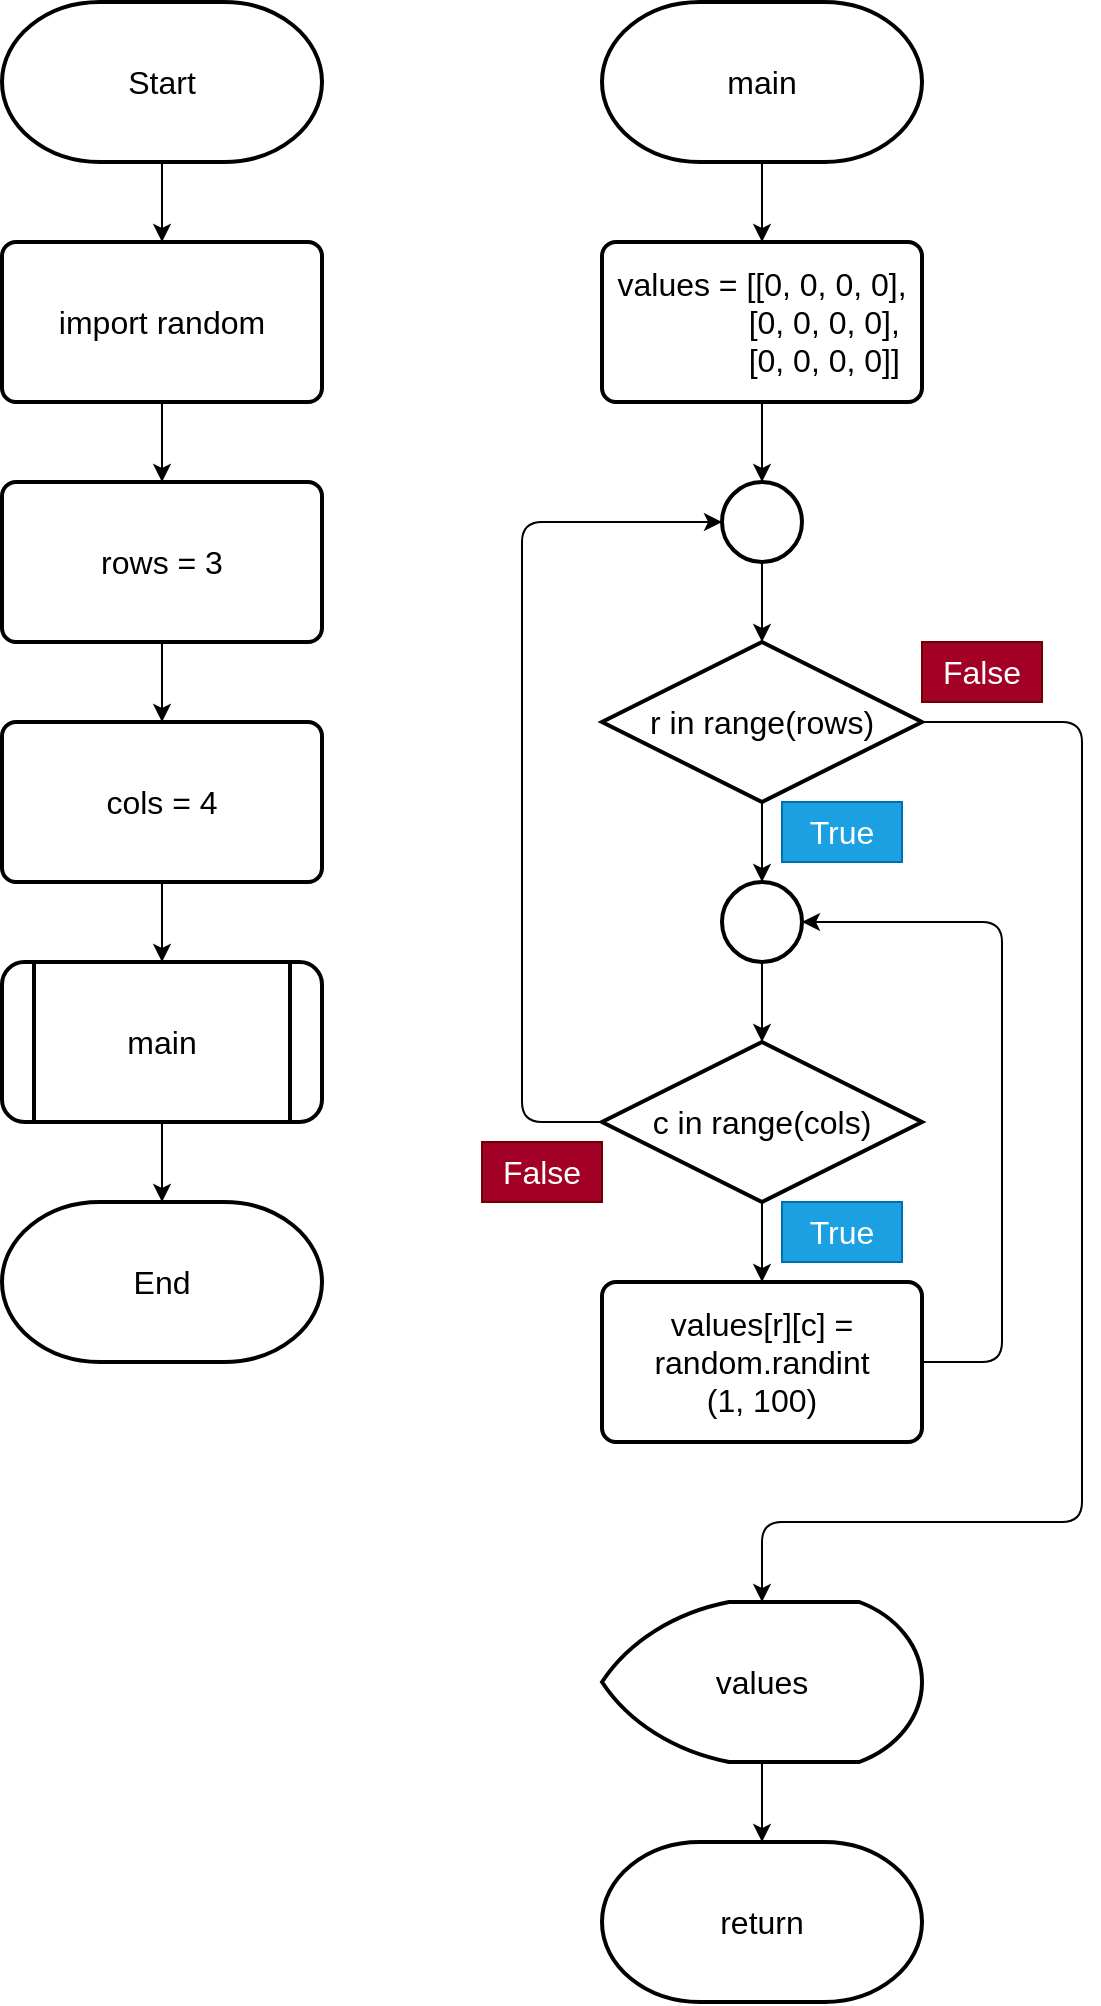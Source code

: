 <mxfile>
    <diagram id="_nEHu7xgE1sbylEDyJUI" name="Page-1">
        <mxGraphModel dx="1880" dy="926" grid="1" gridSize="10" guides="1" tooltips="1" connect="1" arrows="1" fold="1" page="0" pageScale="1" pageWidth="850" pageHeight="1100" math="0" shadow="0">
            <root>
                <mxCell id="0"/>
                <mxCell id="1" parent="0"/>
                <mxCell id="14" value="" style="edgeStyle=none;html=1;fontSize=16;" edge="1" parent="1" source="2" target="4">
                    <mxGeometry relative="1" as="geometry"/>
                </mxCell>
                <mxCell id="2" value="&lt;font style=&quot;font-size: 16px;&quot;&gt;Start&lt;/font&gt;" style="strokeWidth=2;html=1;shape=mxgraph.flowchart.terminator;whiteSpace=wrap;" vertex="1" parent="1">
                    <mxGeometry x="160" y="120" width="160" height="80" as="geometry"/>
                </mxCell>
                <mxCell id="3" value="&lt;font style=&quot;font-size: 16px;&quot;&gt;End&lt;br&gt;&lt;/font&gt;" style="strokeWidth=2;html=1;shape=mxgraph.flowchart.terminator;whiteSpace=wrap;" vertex="1" parent="1">
                    <mxGeometry x="160" y="720" width="160" height="80" as="geometry"/>
                </mxCell>
                <mxCell id="15" value="" style="edgeStyle=none;html=1;fontSize=16;" edge="1" parent="1" source="4" target="5">
                    <mxGeometry relative="1" as="geometry"/>
                </mxCell>
                <mxCell id="4" value="import random" style="rounded=1;whiteSpace=wrap;html=1;absoluteArcSize=1;arcSize=14;strokeWidth=2;fontSize=16;" vertex="1" parent="1">
                    <mxGeometry x="160" y="240" width="160" height="80" as="geometry"/>
                </mxCell>
                <mxCell id="16" value="" style="edgeStyle=none;html=1;fontSize=16;" edge="1" parent="1" source="5" target="6">
                    <mxGeometry relative="1" as="geometry"/>
                </mxCell>
                <mxCell id="5" value="rows = 3" style="rounded=1;whiteSpace=wrap;html=1;absoluteArcSize=1;arcSize=14;strokeWidth=2;fontSize=16;" vertex="1" parent="1">
                    <mxGeometry x="160" y="360" width="160" height="80" as="geometry"/>
                </mxCell>
                <mxCell id="12" value="" style="edgeStyle=none;html=1;fontSize=16;" edge="1" parent="1" source="6" target="11">
                    <mxGeometry relative="1" as="geometry"/>
                </mxCell>
                <mxCell id="6" value="cols = 4" style="rounded=1;whiteSpace=wrap;html=1;absoluteArcSize=1;arcSize=14;strokeWidth=2;fontSize=16;" vertex="1" parent="1">
                    <mxGeometry x="160" y="480" width="160" height="80" as="geometry"/>
                </mxCell>
                <mxCell id="13" value="" style="edgeStyle=none;html=1;fontSize=16;" edge="1" parent="1" source="11" target="3">
                    <mxGeometry relative="1" as="geometry"/>
                </mxCell>
                <mxCell id="11" value="main" style="shape=process;whiteSpace=wrap;html=1;backgroundOutline=1;fontSize=16;rounded=1;arcSize=14;strokeWidth=2;" vertex="1" parent="1">
                    <mxGeometry x="160" y="600" width="160" height="80" as="geometry"/>
                </mxCell>
                <mxCell id="19" value="" style="edgeStyle=none;html=1;fontSize=16;" edge="1" parent="1" source="17" target="18">
                    <mxGeometry relative="1" as="geometry"/>
                </mxCell>
                <mxCell id="17" value="&lt;font style=&quot;font-size: 16px;&quot;&gt;main&lt;/font&gt;" style="strokeWidth=2;html=1;shape=mxgraph.flowchart.terminator;whiteSpace=wrap;" vertex="1" parent="1">
                    <mxGeometry x="460" y="120" width="160" height="80" as="geometry"/>
                </mxCell>
                <mxCell id="29" value="" style="edgeStyle=none;html=1;fontSize=16;" edge="1" parent="1" source="18" target="28">
                    <mxGeometry relative="1" as="geometry"/>
                </mxCell>
                <mxCell id="18" value="&lt;div&gt;values = [[0, 0, 0, 0],&lt;/div&gt;&lt;div&gt;&amp;nbsp; &amp;nbsp; &amp;nbsp; &amp;nbsp; &amp;nbsp; &amp;nbsp; &amp;nbsp; [0, 0, 0, 0],&lt;/div&gt;&lt;div&gt;&amp;nbsp; &amp;nbsp; &amp;nbsp; &amp;nbsp; &amp;nbsp; &amp;nbsp; &amp;nbsp; [0, 0, 0, 0]]&lt;/div&gt;" style="rounded=1;whiteSpace=wrap;html=1;absoluteArcSize=1;arcSize=14;strokeWidth=2;fontSize=16;" vertex="1" parent="1">
                    <mxGeometry x="460" y="240" width="160" height="80" as="geometry"/>
                </mxCell>
                <mxCell id="26" value="" style="edgeStyle=none;html=1;fontSize=16;" edge="1" parent="1" source="20" target="25">
                    <mxGeometry relative="1" as="geometry"/>
                </mxCell>
                <mxCell id="35" style="edgeStyle=none;html=1;fontSize=16;" edge="1" parent="1" source="20" target="34">
                    <mxGeometry relative="1" as="geometry">
                        <Array as="points">
                            <mxPoint x="700" y="480"/>
                            <mxPoint x="700" y="880"/>
                            <mxPoint x="540" y="880"/>
                        </Array>
                    </mxGeometry>
                </mxCell>
                <mxCell id="20" value="r in range(rows)" style="strokeWidth=2;html=1;shape=mxgraph.flowchart.decision;whiteSpace=wrap;fontSize=16;" vertex="1" parent="1">
                    <mxGeometry x="460" y="440" width="160" height="80" as="geometry"/>
                </mxCell>
                <mxCell id="24" value="" style="edgeStyle=none;html=1;fontSize=16;" edge="1" parent="1" source="21" target="22">
                    <mxGeometry relative="1" as="geometry"/>
                </mxCell>
                <mxCell id="33" style="edgeStyle=none;html=1;entryX=0;entryY=0.5;entryDx=0;entryDy=0;entryPerimeter=0;fontSize=16;" edge="1" parent="1" source="21" target="28">
                    <mxGeometry relative="1" as="geometry">
                        <Array as="points">
                            <mxPoint x="420" y="680"/>
                            <mxPoint x="420" y="380"/>
                        </Array>
                    </mxGeometry>
                </mxCell>
                <mxCell id="21" value="c in range(cols)" style="strokeWidth=2;html=1;shape=mxgraph.flowchart.decision;whiteSpace=wrap;fontSize=16;" vertex="1" parent="1">
                    <mxGeometry x="460" y="640" width="160" height="80" as="geometry"/>
                </mxCell>
                <mxCell id="32" style="edgeStyle=none;html=1;entryX=1;entryY=0.5;entryDx=0;entryDy=0;entryPerimeter=0;fontSize=16;" edge="1" parent="1" source="22" target="25">
                    <mxGeometry relative="1" as="geometry">
                        <Array as="points">
                            <mxPoint x="660" y="800"/>
                            <mxPoint x="660" y="580"/>
                        </Array>
                    </mxGeometry>
                </mxCell>
                <mxCell id="22" value="values[r][c] = random.randint&lt;br&gt;(1, 100)" style="rounded=1;whiteSpace=wrap;html=1;absoluteArcSize=1;arcSize=14;strokeWidth=2;fontSize=16;" vertex="1" parent="1">
                    <mxGeometry x="460" y="760" width="160" height="80" as="geometry"/>
                </mxCell>
                <mxCell id="27" value="" style="edgeStyle=none;html=1;fontSize=16;" edge="1" parent="1" source="25" target="21">
                    <mxGeometry relative="1" as="geometry"/>
                </mxCell>
                <mxCell id="25" value="" style="strokeWidth=2;html=1;shape=mxgraph.flowchart.start_2;whiteSpace=wrap;fontSize=16;" vertex="1" parent="1">
                    <mxGeometry x="520" y="560" width="40" height="40" as="geometry"/>
                </mxCell>
                <mxCell id="30" value="" style="edgeStyle=none;html=1;fontSize=16;" edge="1" parent="1" source="28" target="20">
                    <mxGeometry relative="1" as="geometry"/>
                </mxCell>
                <mxCell id="28" value="" style="strokeWidth=2;html=1;shape=mxgraph.flowchart.start_2;whiteSpace=wrap;fontSize=16;" vertex="1" parent="1">
                    <mxGeometry x="520" y="360" width="40" height="40" as="geometry"/>
                </mxCell>
                <mxCell id="37" value="" style="edgeStyle=none;html=1;fontSize=16;" edge="1" parent="1" source="34" target="36">
                    <mxGeometry relative="1" as="geometry"/>
                </mxCell>
                <mxCell id="34" value="values" style="strokeWidth=2;html=1;shape=mxgraph.flowchart.display;whiteSpace=wrap;fontSize=16;" vertex="1" parent="1">
                    <mxGeometry x="460" y="920" width="160" height="80" as="geometry"/>
                </mxCell>
                <mxCell id="36" value="&lt;font style=&quot;font-size: 16px;&quot;&gt;return&lt;/font&gt;" style="strokeWidth=2;html=1;shape=mxgraph.flowchart.terminator;whiteSpace=wrap;" vertex="1" parent="1">
                    <mxGeometry x="460" y="1040" width="160" height="80" as="geometry"/>
                </mxCell>
                <mxCell id="38" value="True" style="text;html=1;strokeColor=#006EAF;fillColor=#1ba1e2;align=center;verticalAlign=middle;whiteSpace=wrap;rounded=0;fontSize=16;fontColor=#ffffff;" vertex="1" parent="1">
                    <mxGeometry x="550" y="720" width="60" height="30" as="geometry"/>
                </mxCell>
                <mxCell id="39" value="True" style="text;html=1;strokeColor=#006EAF;fillColor=#1ba1e2;align=center;verticalAlign=middle;whiteSpace=wrap;rounded=0;fontSize=16;fontColor=#ffffff;" vertex="1" parent="1">
                    <mxGeometry x="550" y="520" width="60" height="30" as="geometry"/>
                </mxCell>
                <mxCell id="40" value="False" style="text;html=1;strokeColor=#6F0000;fillColor=#a20025;align=center;verticalAlign=middle;whiteSpace=wrap;rounded=0;fontSize=16;fontColor=#ffffff;" vertex="1" parent="1">
                    <mxGeometry x="620" y="440" width="60" height="30" as="geometry"/>
                </mxCell>
                <mxCell id="41" value="False" style="text;html=1;strokeColor=#6F0000;fillColor=#a20025;align=center;verticalAlign=middle;whiteSpace=wrap;rounded=0;fontSize=16;fontColor=#ffffff;" vertex="1" parent="1">
                    <mxGeometry x="400" y="690" width="60" height="30" as="geometry"/>
                </mxCell>
            </root>
        </mxGraphModel>
    </diagram>
</mxfile>